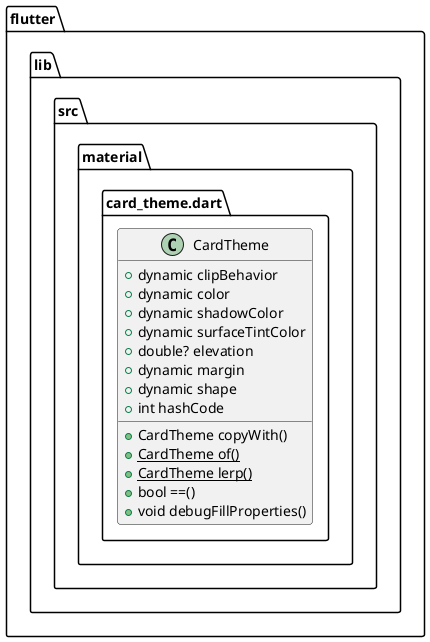 @startuml
set namespaceSeparator ::

class "flutter::lib::src::material::card_theme.dart::CardTheme" {
  +dynamic clipBehavior
  +dynamic color
  +dynamic shadowColor
  +dynamic surfaceTintColor
  +double? elevation
  +dynamic margin
  +dynamic shape
  +int hashCode
  +CardTheme copyWith()
  {static} +CardTheme of()
  {static} +CardTheme lerp()
  +bool ==()
  +void debugFillProperties()
}


@enduml